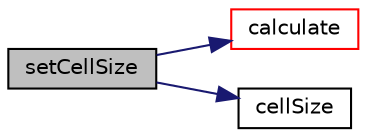 digraph "setCellSize"
{
 // LATEX_PDF_SIZE
  edge [fontname="Helvetica",fontsize="10",labelfontname="Helvetica",labelfontsize="10"];
  node [fontname="Helvetica",fontsize="10",shape=record];
  rankdir="LR";
  Node1 [label="setCellSize",height=0.2,width=0.4,color="black", fillcolor="grey75", style="filled", fontcolor="black",tooltip=" "];
  Node1 -> Node2 [color="midnightblue",fontsize="10",style="solid",fontname="Helvetica"];
  Node2 [label="calculate",height=0.2,width=0.4,color="red", fillcolor="white", style="filled",URL="$classpFlow_1_1cells.html#a192000f430504a4772f7bbc5895ae850",tooltip=" "];
  Node1 -> Node10 [color="midnightblue",fontsize="10",style="solid",fontname="Helvetica"];
  Node10 [label="cellSize",height=0.2,width=0.4,color="black", fillcolor="white", style="filled",URL="$classpFlow_1_1cells.html#adee0d63d177602ae5a8b49cca0aaa63d",tooltip=" "];
}
